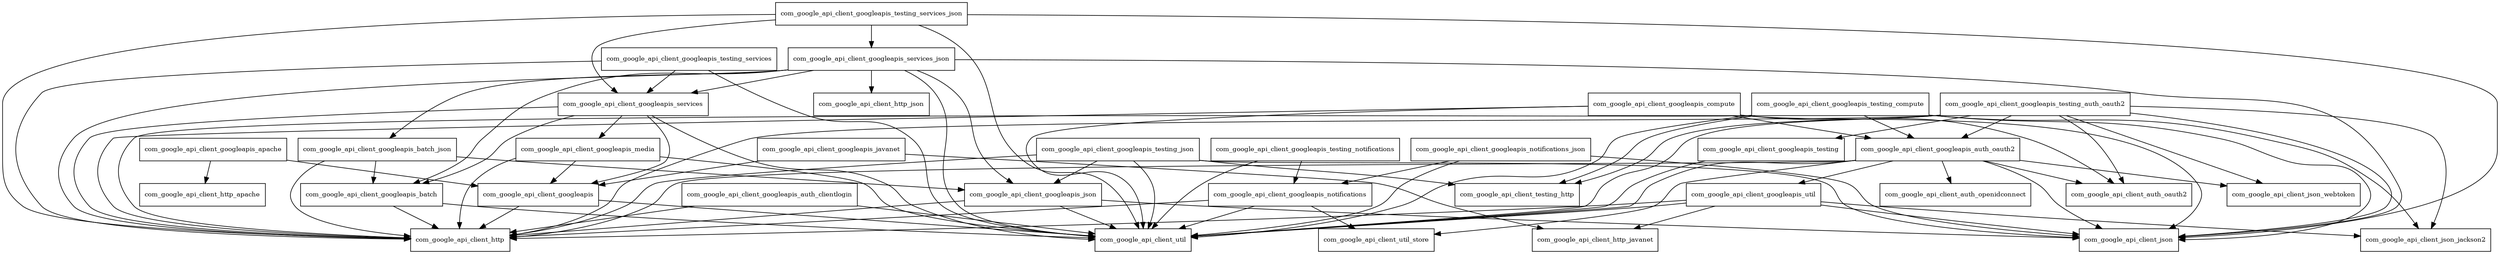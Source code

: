 digraph google_api_client_1_22_0_package_dependencies {
  node [shape = box, fontsize=10.0];
  com_google_api_client_googleapis -> com_google_api_client_http;
  com_google_api_client_googleapis -> com_google_api_client_util;
  com_google_api_client_googleapis_apache -> com_google_api_client_googleapis;
  com_google_api_client_googleapis_apache -> com_google_api_client_http_apache;
  com_google_api_client_googleapis_auth_clientlogin -> com_google_api_client_http;
  com_google_api_client_googleapis_auth_clientlogin -> com_google_api_client_util;
  com_google_api_client_googleapis_auth_oauth2 -> com_google_api_client_auth_oauth2;
  com_google_api_client_googleapis_auth_oauth2 -> com_google_api_client_auth_openidconnect;
  com_google_api_client_googleapis_auth_oauth2 -> com_google_api_client_googleapis_util;
  com_google_api_client_googleapis_auth_oauth2 -> com_google_api_client_http;
  com_google_api_client_googleapis_auth_oauth2 -> com_google_api_client_json;
  com_google_api_client_googleapis_auth_oauth2 -> com_google_api_client_json_webtoken;
  com_google_api_client_googleapis_auth_oauth2 -> com_google_api_client_util;
  com_google_api_client_googleapis_auth_oauth2 -> com_google_api_client_util_store;
  com_google_api_client_googleapis_batch -> com_google_api_client_http;
  com_google_api_client_googleapis_batch -> com_google_api_client_util;
  com_google_api_client_googleapis_batch_json -> com_google_api_client_googleapis_batch;
  com_google_api_client_googleapis_batch_json -> com_google_api_client_googleapis_json;
  com_google_api_client_googleapis_batch_json -> com_google_api_client_http;
  com_google_api_client_googleapis_compute -> com_google_api_client_auth_oauth2;
  com_google_api_client_googleapis_compute -> com_google_api_client_googleapis_auth_oauth2;
  com_google_api_client_googleapis_compute -> com_google_api_client_http;
  com_google_api_client_googleapis_compute -> com_google_api_client_json;
  com_google_api_client_googleapis_compute -> com_google_api_client_util;
  com_google_api_client_googleapis_javanet -> com_google_api_client_googleapis;
  com_google_api_client_googleapis_javanet -> com_google_api_client_http_javanet;
  com_google_api_client_googleapis_json -> com_google_api_client_http;
  com_google_api_client_googleapis_json -> com_google_api_client_json;
  com_google_api_client_googleapis_json -> com_google_api_client_util;
  com_google_api_client_googleapis_media -> com_google_api_client_googleapis;
  com_google_api_client_googleapis_media -> com_google_api_client_http;
  com_google_api_client_googleapis_media -> com_google_api_client_util;
  com_google_api_client_googleapis_notifications -> com_google_api_client_http;
  com_google_api_client_googleapis_notifications -> com_google_api_client_util;
  com_google_api_client_googleapis_notifications -> com_google_api_client_util_store;
  com_google_api_client_googleapis_notifications_json -> com_google_api_client_googleapis_notifications;
  com_google_api_client_googleapis_notifications_json -> com_google_api_client_json;
  com_google_api_client_googleapis_notifications_json -> com_google_api_client_util;
  com_google_api_client_googleapis_services -> com_google_api_client_googleapis;
  com_google_api_client_googleapis_services -> com_google_api_client_googleapis_batch;
  com_google_api_client_googleapis_services -> com_google_api_client_googleapis_media;
  com_google_api_client_googleapis_services -> com_google_api_client_http;
  com_google_api_client_googleapis_services -> com_google_api_client_util;
  com_google_api_client_googleapis_services_json -> com_google_api_client_googleapis_batch;
  com_google_api_client_googleapis_services_json -> com_google_api_client_googleapis_batch_json;
  com_google_api_client_googleapis_services_json -> com_google_api_client_googleapis_json;
  com_google_api_client_googleapis_services_json -> com_google_api_client_googleapis_services;
  com_google_api_client_googleapis_services_json -> com_google_api_client_http;
  com_google_api_client_googleapis_services_json -> com_google_api_client_http_json;
  com_google_api_client_googleapis_services_json -> com_google_api_client_json;
  com_google_api_client_googleapis_services_json -> com_google_api_client_util;
  com_google_api_client_googleapis_testing -> com_google_api_client_util;
  com_google_api_client_googleapis_testing_auth_oauth2 -> com_google_api_client_auth_oauth2;
  com_google_api_client_googleapis_testing_auth_oauth2 -> com_google_api_client_googleapis_auth_oauth2;
  com_google_api_client_googleapis_testing_auth_oauth2 -> com_google_api_client_googleapis_testing;
  com_google_api_client_googleapis_testing_auth_oauth2 -> com_google_api_client_http;
  com_google_api_client_googleapis_testing_auth_oauth2 -> com_google_api_client_json;
  com_google_api_client_googleapis_testing_auth_oauth2 -> com_google_api_client_json_jackson2;
  com_google_api_client_googleapis_testing_auth_oauth2 -> com_google_api_client_json_webtoken;
  com_google_api_client_googleapis_testing_auth_oauth2 -> com_google_api_client_testing_http;
  com_google_api_client_googleapis_testing_auth_oauth2 -> com_google_api_client_util;
  com_google_api_client_googleapis_testing_compute -> com_google_api_client_googleapis_auth_oauth2;
  com_google_api_client_googleapis_testing_compute -> com_google_api_client_http;
  com_google_api_client_googleapis_testing_compute -> com_google_api_client_json;
  com_google_api_client_googleapis_testing_compute -> com_google_api_client_json_jackson2;
  com_google_api_client_googleapis_testing_compute -> com_google_api_client_testing_http;
  com_google_api_client_googleapis_testing_compute -> com_google_api_client_util;
  com_google_api_client_googleapis_testing_json -> com_google_api_client_googleapis_json;
  com_google_api_client_googleapis_testing_json -> com_google_api_client_http;
  com_google_api_client_googleapis_testing_json -> com_google_api_client_json;
  com_google_api_client_googleapis_testing_json -> com_google_api_client_testing_http;
  com_google_api_client_googleapis_testing_json -> com_google_api_client_util;
  com_google_api_client_googleapis_testing_notifications -> com_google_api_client_googleapis_notifications;
  com_google_api_client_googleapis_testing_notifications -> com_google_api_client_util;
  com_google_api_client_googleapis_testing_services -> com_google_api_client_googleapis_services;
  com_google_api_client_googleapis_testing_services -> com_google_api_client_http;
  com_google_api_client_googleapis_testing_services -> com_google_api_client_util;
  com_google_api_client_googleapis_testing_services_json -> com_google_api_client_googleapis_services;
  com_google_api_client_googleapis_testing_services_json -> com_google_api_client_googleapis_services_json;
  com_google_api_client_googleapis_testing_services_json -> com_google_api_client_http;
  com_google_api_client_googleapis_testing_services_json -> com_google_api_client_json;
  com_google_api_client_googleapis_testing_services_json -> com_google_api_client_util;
  com_google_api_client_googleapis_util -> com_google_api_client_http;
  com_google_api_client_googleapis_util -> com_google_api_client_http_javanet;
  com_google_api_client_googleapis_util -> com_google_api_client_json;
  com_google_api_client_googleapis_util -> com_google_api_client_json_jackson2;
  com_google_api_client_googleapis_util -> com_google_api_client_util;
}
